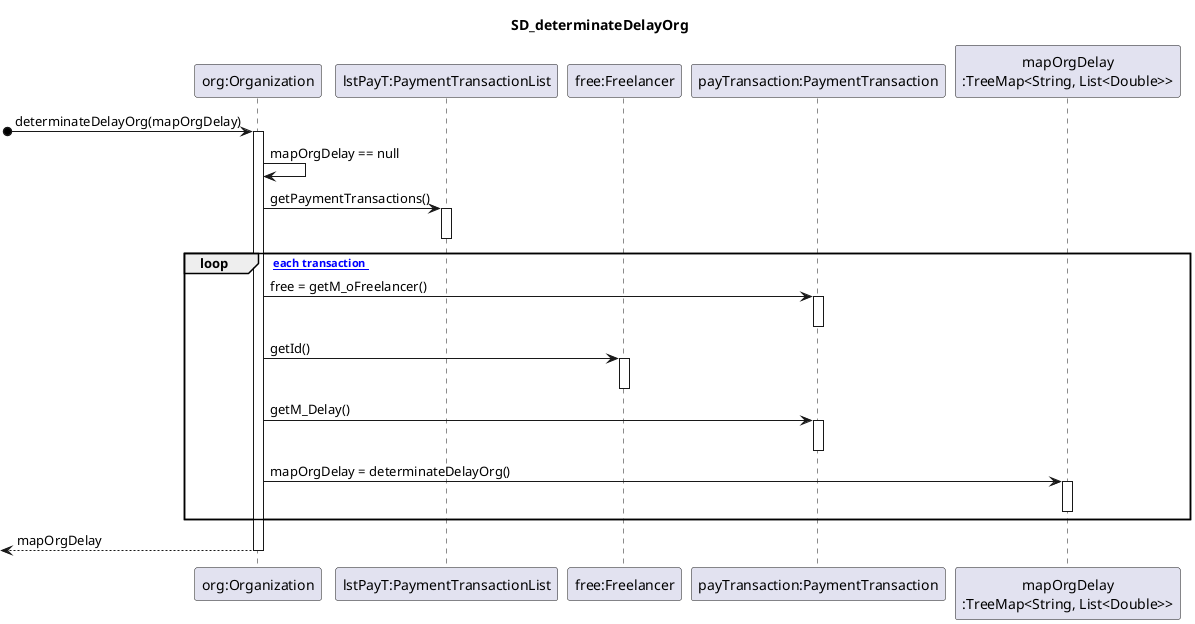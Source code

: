 @startuml
participant "org:Organization" as O
participant "lstPayT:PaymentTransactionList" as L
participant "free:Freelancer" as F
participant "payTransaction:PaymentTransaction" as T
participant "mapOrgDelay\n:TreeMap<String, List<Double>>" as M

title SD_determinateDelayOrg

[o-> O: determinateDelayOrg(mapOrgDelay)
activate O
O -> O : mapOrgDelay == null
O -> L : getPaymentTransactions()
activate L
deactivate L
loop [ For each transaction ]
O -> T : free = getM_oFreelancer()
activate T
deactivate T
O -> F : getId()
activate F
deactivate F
O -> T : getM_Delay()
activate T
deactivate T
O -> M : mapOrgDelay = determinateDelayOrg()
activate M
deactivate M
end loop
[<-- O : mapOrgDelay
deactivate O

 

@enduml